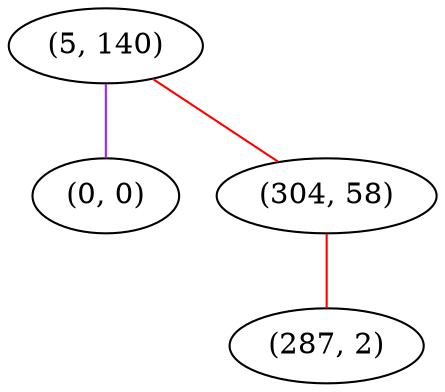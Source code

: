 graph "" {
"(5, 140)";
"(0, 0)";
"(304, 58)";
"(287, 2)";
"(5, 140)" -- "(0, 0)"  [color=purple, key=0, weight=4];
"(5, 140)" -- "(304, 58)"  [color=red, key=0, weight=1];
"(304, 58)" -- "(287, 2)"  [color=red, key=0, weight=1];
}
